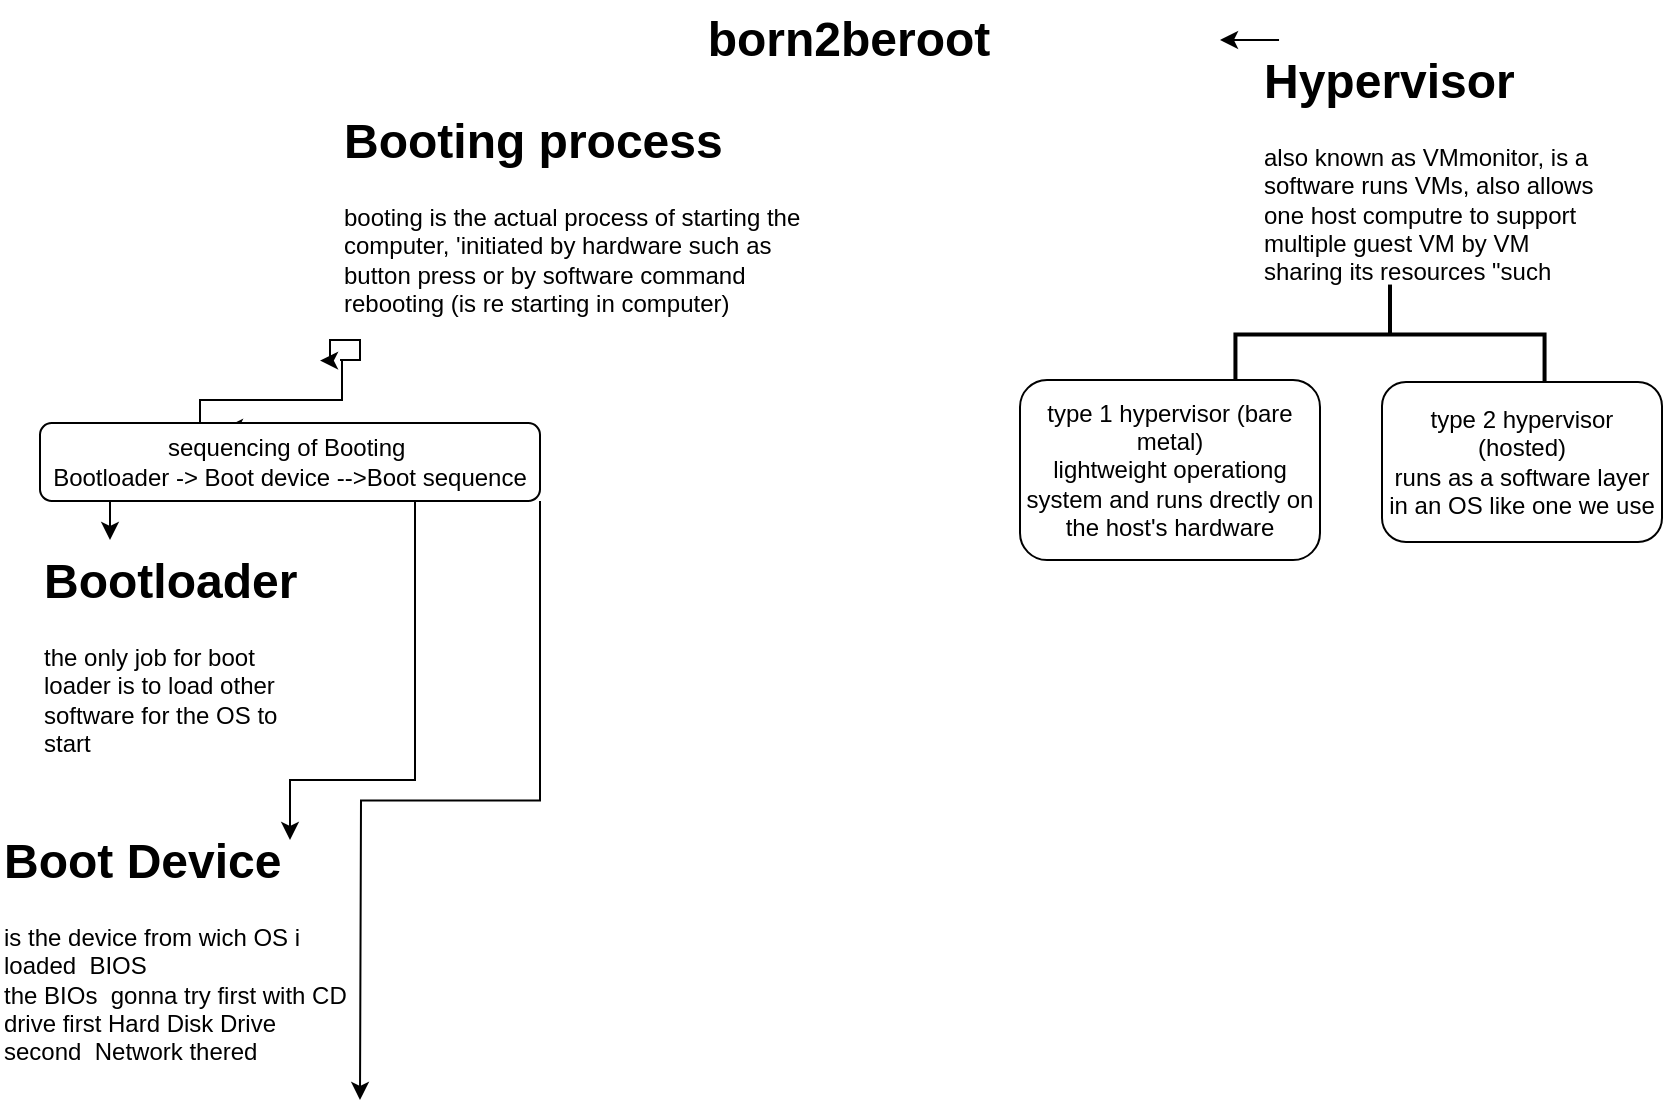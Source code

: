 <mxfile version="24.9.0">
  <diagram name="Page-1" id="ymozDGJ-2i05Y7NjnhMk">
    <mxGraphModel dx="1955" dy="885" grid="1" gridSize="10" guides="1" tooltips="1" connect="1" arrows="1" fold="1" page="1" pageScale="1" pageWidth="827" pageHeight="1169" math="0" shadow="0">
      <root>
        <mxCell id="0" />
        <mxCell id="1" parent="0" />
        <mxCell id="IWxX4TDbYC2414TjXPea-5" value="born2beroot" style="text;strokeColor=none;fillColor=none;html=1;fontSize=24;fontStyle=1;verticalAlign=middle;align=center;" vertex="1" parent="1">
          <mxGeometry x="339" y="20" width="150" height="40" as="geometry" />
        </mxCell>
        <mxCell id="IWxX4TDbYC2414TjXPea-16" style="edgeStyle=orthogonalEdgeStyle;rounded=0;orthogonalLoop=1;jettySize=auto;html=1;exitX=0.056;exitY=0;exitDx=0;exitDy=0;exitPerimeter=0;" edge="1" parent="1" source="IWxX4TDbYC2414TjXPea-7">
          <mxGeometry relative="1" as="geometry">
            <mxPoint x="600" y="40" as="targetPoint" />
          </mxGeometry>
        </mxCell>
        <mxCell id="IWxX4TDbYC2414TjXPea-7" value="&lt;h1 style=&quot;margin-top: 0px;&quot;&gt;Hypervisor&lt;br&gt;&lt;/h1&gt;&lt;div&gt;also known as VMmonitor, is a software runs VMs, also allows one host computre to support multiple guest VM by VM sharing its resources &quot;such memory and processig&quot;&lt;/div&gt;" style="text;html=1;whiteSpace=wrap;overflow=hidden;rounded=0;shadow=1;" vertex="1" parent="1">
          <mxGeometry x="620" y="40" width="170" height="120" as="geometry" />
        </mxCell>
        <mxCell id="IWxX4TDbYC2414TjXPea-13" value="" style="strokeWidth=2;html=1;shape=mxgraph.flowchart.annotation_2;align=left;labelPosition=right;pointerEvents=1;rotation=90;" vertex="1" parent="1">
          <mxGeometry x="660" y="110" width="50" height="154.56" as="geometry" />
        </mxCell>
        <mxCell id="IWxX4TDbYC2414TjXPea-14" value="type 1 hypervisor (bare metal)&lt;div&gt;lightweight operationg system and runs drectly on the host&#39;s hardware&lt;/div&gt;" style="rounded=1;whiteSpace=wrap;html=1;" vertex="1" parent="1">
          <mxGeometry x="500" y="210" width="150" height="90" as="geometry" />
        </mxCell>
        <mxCell id="IWxX4TDbYC2414TjXPea-15" value="type 2 hypervisor (hosted)&lt;div&gt;runs as a software layer in an OS like one we use&lt;/div&gt;" style="rounded=1;whiteSpace=wrap;html=1;" vertex="1" parent="1">
          <mxGeometry x="681" y="211" width="140" height="80" as="geometry" />
        </mxCell>
        <mxCell id="IWxX4TDbYC2414TjXPea-19" style="edgeStyle=orthogonalEdgeStyle;rounded=0;orthogonalLoop=1;jettySize=auto;html=1;exitX=0;exitY=1;exitDx=0;exitDy=0;entryX=0.37;entryY=0.06;entryDx=0;entryDy=0;entryPerimeter=0;" edge="1" parent="1" source="IWxX4TDbYC2414TjXPea-18" target="IWxX4TDbYC2414TjXPea-20">
          <mxGeometry relative="1" as="geometry">
            <mxPoint x="80" y="240" as="targetPoint" />
            <Array as="points">
              <mxPoint x="161" y="220" />
              <mxPoint x="90" y="220" />
              <mxPoint x="90" y="240" />
              <mxPoint x="120" y="240" />
              <mxPoint x="120" y="234" />
            </Array>
          </mxGeometry>
        </mxCell>
        <mxCell id="IWxX4TDbYC2414TjXPea-21" style="edgeStyle=orthogonalEdgeStyle;rounded=0;orthogonalLoop=1;jettySize=auto;html=1;exitX=0;exitY=1;exitDx=0;exitDy=0;" edge="1" parent="1" source="IWxX4TDbYC2414TjXPea-18">
          <mxGeometry relative="1" as="geometry">
            <mxPoint x="150.0" y="200.286" as="targetPoint" />
            <Array as="points">
              <mxPoint x="170" y="200" />
              <mxPoint x="170" y="190" />
              <mxPoint x="155" y="190" />
              <mxPoint x="155" y="200" />
            </Array>
          </mxGeometry>
        </mxCell>
        <mxCell id="IWxX4TDbYC2414TjXPea-18" value="&lt;h1 style=&quot;margin-top: 0px;&quot;&gt;Booting process&lt;/h1&gt;&lt;div&gt;booting is the actual process of starting the computer, &#39;initiated by hardware such as button press or by software command&lt;/div&gt;&lt;div&gt;rebooting (is re starting in computer)&lt;/div&gt;" style="text;html=1;whiteSpace=wrap;overflow=hidden;rounded=0;" vertex="1" parent="1">
          <mxGeometry x="160" y="70" width="231" height="130" as="geometry" />
        </mxCell>
        <mxCell id="IWxX4TDbYC2414TjXPea-23" style="edgeStyle=orthogonalEdgeStyle;rounded=0;orthogonalLoop=1;jettySize=auto;html=1;exitX=0.25;exitY=1;exitDx=0;exitDy=0;entryX=0.25;entryY=0;entryDx=0;entryDy=0;" edge="1" parent="1" source="IWxX4TDbYC2414TjXPea-20" target="IWxX4TDbYC2414TjXPea-22">
          <mxGeometry relative="1" as="geometry" />
        </mxCell>
        <mxCell id="IWxX4TDbYC2414TjXPea-24" style="edgeStyle=orthogonalEdgeStyle;rounded=0;orthogonalLoop=1;jettySize=auto;html=1;exitX=0.75;exitY=1;exitDx=0;exitDy=0;" edge="1" parent="1" source="IWxX4TDbYC2414TjXPea-20">
          <mxGeometry relative="1" as="geometry">
            <mxPoint x="135" y="440" as="targetPoint" />
            <Array as="points">
              <mxPoint x="197" y="410" />
              <mxPoint x="135" y="410" />
            </Array>
          </mxGeometry>
        </mxCell>
        <mxCell id="IWxX4TDbYC2414TjXPea-26" style="edgeStyle=orthogonalEdgeStyle;rounded=0;orthogonalLoop=1;jettySize=auto;html=1;exitX=1;exitY=1;exitDx=0;exitDy=0;" edge="1" parent="1" source="IWxX4TDbYC2414TjXPea-20">
          <mxGeometry relative="1" as="geometry">
            <mxPoint x="170" y="570" as="targetPoint" />
          </mxGeometry>
        </mxCell>
        <mxCell id="IWxX4TDbYC2414TjXPea-20" value="sequencing of Booting&amp;nbsp;&lt;div&gt;Bootloader -&amp;gt; Boot device --&amp;gt;Boot sequence&lt;/div&gt;" style="rounded=1;whiteSpace=wrap;html=1;" vertex="1" parent="1">
          <mxGeometry x="10" y="231.5" width="250" height="39" as="geometry" />
        </mxCell>
        <mxCell id="IWxX4TDbYC2414TjXPea-22" value="&lt;h1 style=&quot;margin-top: 0px;&quot;&gt;Bootloader&lt;/h1&gt;&lt;div&gt;the only job for boot loader is to load other software for the OS to start&lt;/div&gt;" style="text;html=1;whiteSpace=wrap;overflow=hidden;rounded=0;" vertex="1" parent="1">
          <mxGeometry x="10" y="290" width="140" height="110" as="geometry" />
        </mxCell>
        <mxCell id="IWxX4TDbYC2414TjXPea-25" value="&lt;h1 style=&quot;margin-top: 0px;&quot;&gt;&lt;span style=&quot;background-color: initial;&quot;&gt;Boot Device&lt;/span&gt;&lt;br&gt;&lt;/h1&gt;&lt;div&gt;&lt;span style=&quot;background-color: initial;&quot;&gt;is the device from wich OS i loaded&amp;nbsp; BIOS&lt;/span&gt;&lt;/div&gt;&lt;div&gt;&lt;span style=&quot;background-color: initial;&quot;&gt;the BIOs&amp;nbsp; gonna try first with CD drive first Hard Disk Drive second&amp;nbsp; Network thered&lt;/span&gt;&lt;/div&gt;" style="text;html=1;whiteSpace=wrap;overflow=hidden;rounded=0;" vertex="1" parent="1">
          <mxGeometry x="-10" y="430" width="180" height="120" as="geometry" />
        </mxCell>
      </root>
    </mxGraphModel>
  </diagram>
</mxfile>
